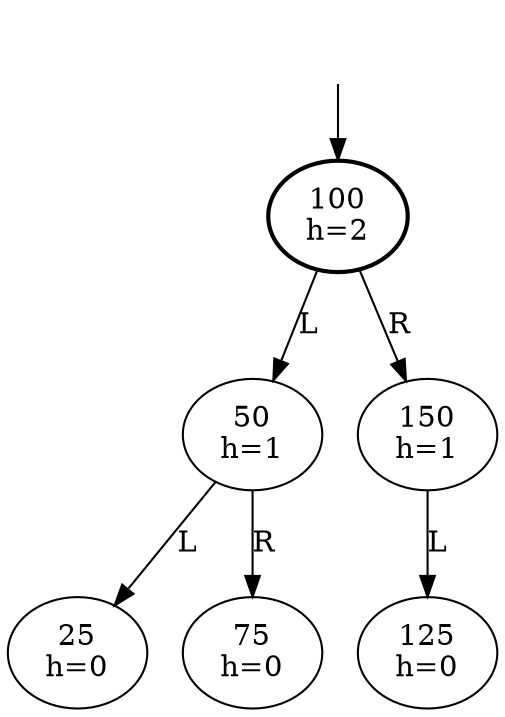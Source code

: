 digraph
 {
	Dummy [style=invis];
	Dummy -> 100;
	100 [penwidth=2];

	
      100 [label="100\nh=2"];

      100 -> 50 [label="L"];
      50 [label="50\nh=1"];

      50 -> 25 [label="L"];
      25 [label="25\nh=0"];

      50 -> 75 [label="R"];
      75 [label="75\nh=0"];

      100 -> 150 [label="R"];
      150 [label="150\nh=1"];

      150 -> 125 [label="L"];
      125 [label="125\nh=0"];

}